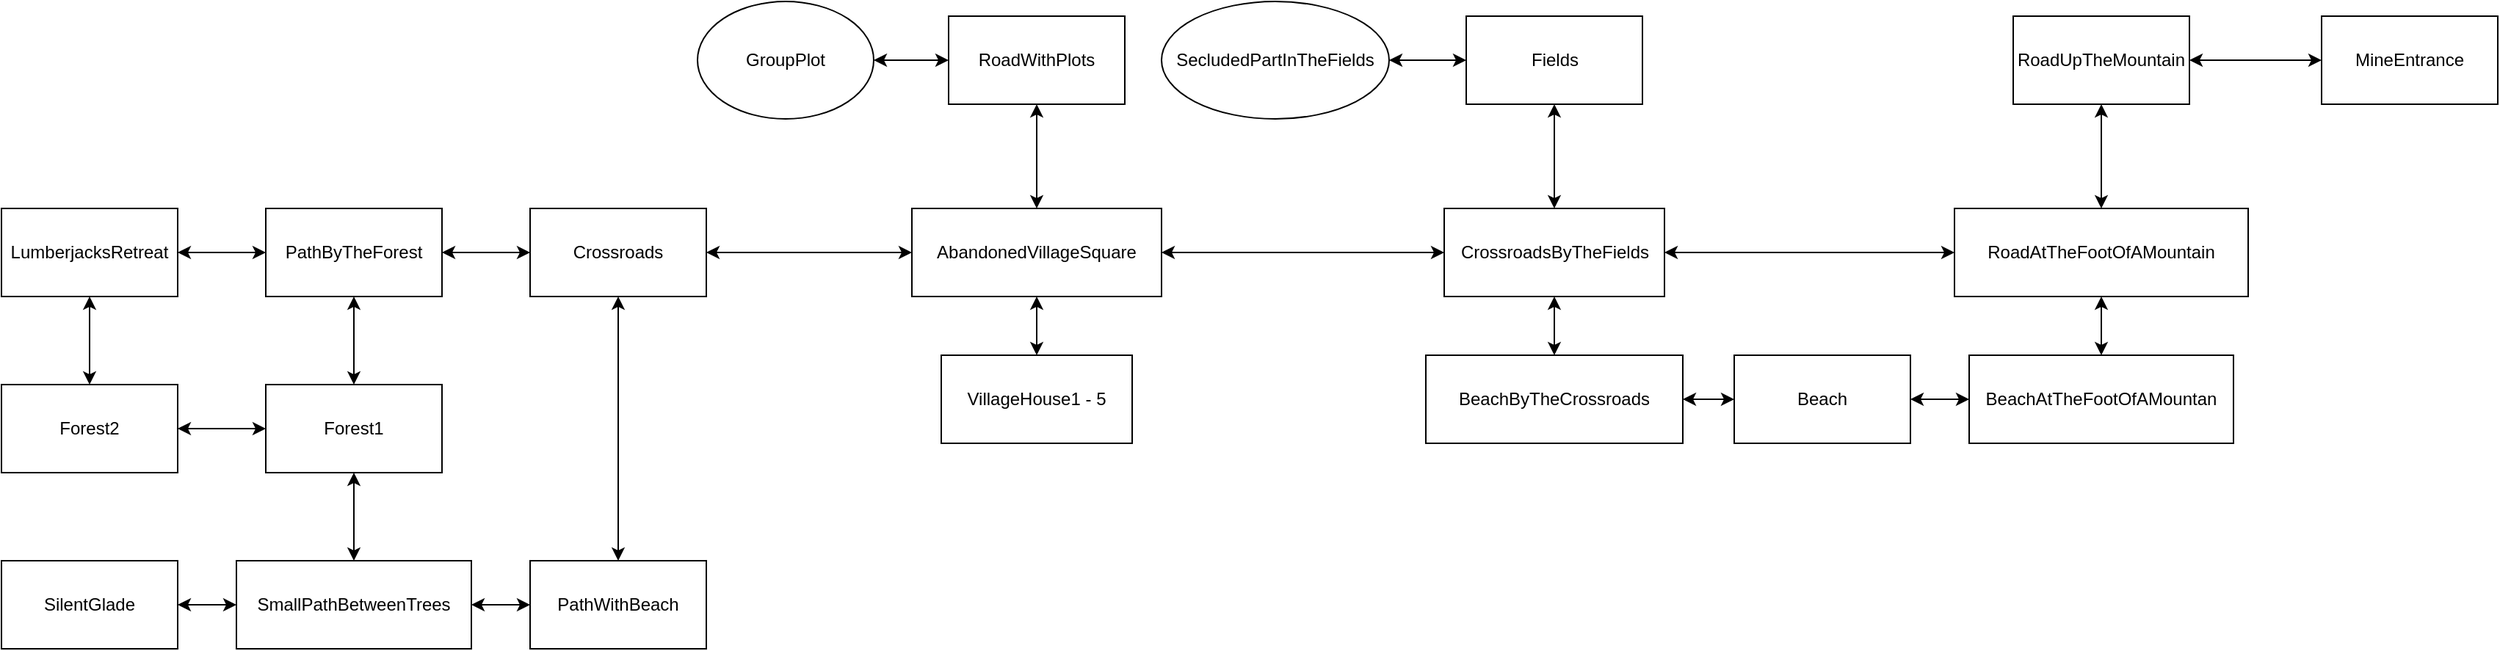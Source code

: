<mxfile version="20.8.20" type="github">
  <diagram name="Page-1" id="H2c29JP2JWiowa3AiWOg">
    <mxGraphModel dx="3217" dy="1280" grid="1" gridSize="10" guides="1" tooltips="1" connect="1" arrows="1" fold="1" page="1" pageScale="1" pageWidth="827" pageHeight="1169" math="0" shadow="0">
      <root>
        <mxCell id="0" />
        <mxCell id="1" parent="0" />
        <mxCell id="REdWLembcpuqLBjRhoRA-4" style="edgeStyle=orthogonalEdgeStyle;rounded=0;orthogonalLoop=1;jettySize=auto;html=1;startArrow=classic;startFill=1;" edge="1" parent="1" source="REdWLembcpuqLBjRhoRA-1" target="REdWLembcpuqLBjRhoRA-3">
          <mxGeometry relative="1" as="geometry" />
        </mxCell>
        <mxCell id="REdWLembcpuqLBjRhoRA-1" value="SilentGlade" style="rounded=0;whiteSpace=wrap;html=1;" vertex="1" parent="1">
          <mxGeometry x="-490" y="731" width="120" height="60" as="geometry" />
        </mxCell>
        <mxCell id="REdWLembcpuqLBjRhoRA-6" style="edgeStyle=orthogonalEdgeStyle;rounded=0;orthogonalLoop=1;jettySize=auto;html=1;startArrow=classic;startFill=1;" edge="1" parent="1" source="REdWLembcpuqLBjRhoRA-3" target="REdWLembcpuqLBjRhoRA-5">
          <mxGeometry relative="1" as="geometry" />
        </mxCell>
        <mxCell id="REdWLembcpuqLBjRhoRA-39" style="edgeStyle=orthogonalEdgeStyle;rounded=0;orthogonalLoop=1;jettySize=auto;html=1;startArrow=classic;startFill=1;" edge="1" parent="1" source="REdWLembcpuqLBjRhoRA-3" target="REdWLembcpuqLBjRhoRA-37">
          <mxGeometry relative="1" as="geometry" />
        </mxCell>
        <mxCell id="REdWLembcpuqLBjRhoRA-3" value="SmallPathBetweenTrees" style="rounded=0;whiteSpace=wrap;html=1;" vertex="1" parent="1">
          <mxGeometry x="-330" y="731" width="160" height="60" as="geometry" />
        </mxCell>
        <mxCell id="REdWLembcpuqLBjRhoRA-8" style="edgeStyle=orthogonalEdgeStyle;rounded=0;orthogonalLoop=1;jettySize=auto;html=1;startArrow=classic;startFill=1;" edge="1" parent="1" source="REdWLembcpuqLBjRhoRA-5" target="REdWLembcpuqLBjRhoRA-7">
          <mxGeometry relative="1" as="geometry" />
        </mxCell>
        <mxCell id="REdWLembcpuqLBjRhoRA-5" value="PathWithBeach" style="rounded=0;whiteSpace=wrap;html=1;" vertex="1" parent="1">
          <mxGeometry x="-130" y="731" width="120" height="60" as="geometry" />
        </mxCell>
        <mxCell id="REdWLembcpuqLBjRhoRA-10" style="edgeStyle=orthogonalEdgeStyle;rounded=0;orthogonalLoop=1;jettySize=auto;html=1;entryX=0;entryY=0.5;entryDx=0;entryDy=0;startArrow=classic;startFill=1;" edge="1" parent="1" source="REdWLembcpuqLBjRhoRA-7" target="REdWLembcpuqLBjRhoRA-9">
          <mxGeometry relative="1" as="geometry" />
        </mxCell>
        <mxCell id="REdWLembcpuqLBjRhoRA-7" value="Crossroads" style="rounded=0;whiteSpace=wrap;html=1;" vertex="1" parent="1">
          <mxGeometry x="-130" y="491" width="120" height="60" as="geometry" />
        </mxCell>
        <mxCell id="REdWLembcpuqLBjRhoRA-12" style="edgeStyle=orthogonalEdgeStyle;rounded=0;orthogonalLoop=1;jettySize=auto;html=1;startArrow=classic;startFill=1;" edge="1" parent="1" source="REdWLembcpuqLBjRhoRA-9" target="REdWLembcpuqLBjRhoRA-11">
          <mxGeometry relative="1" as="geometry" />
        </mxCell>
        <mxCell id="REdWLembcpuqLBjRhoRA-14" style="edgeStyle=orthogonalEdgeStyle;rounded=0;orthogonalLoop=1;jettySize=auto;html=1;startArrow=classic;startFill=1;" edge="1" parent="1" source="REdWLembcpuqLBjRhoRA-9" target="REdWLembcpuqLBjRhoRA-13">
          <mxGeometry relative="1" as="geometry" />
        </mxCell>
        <mxCell id="REdWLembcpuqLBjRhoRA-20" style="edgeStyle=orthogonalEdgeStyle;rounded=0;orthogonalLoop=1;jettySize=auto;html=1;startArrow=classic;startFill=1;" edge="1" parent="1" source="REdWLembcpuqLBjRhoRA-9" target="REdWLembcpuqLBjRhoRA-19">
          <mxGeometry relative="1" as="geometry" />
        </mxCell>
        <mxCell id="REdWLembcpuqLBjRhoRA-9" value="AbandonedVillageSquare" style="rounded=0;whiteSpace=wrap;html=1;" vertex="1" parent="1">
          <mxGeometry x="130" y="491" width="170" height="60" as="geometry" />
        </mxCell>
        <mxCell id="REdWLembcpuqLBjRhoRA-11" value="RoadWithPlots" style="rounded=0;whiteSpace=wrap;html=1;" vertex="1" parent="1">
          <mxGeometry x="155" y="360" width="120" height="60" as="geometry" />
        </mxCell>
        <mxCell id="REdWLembcpuqLBjRhoRA-16" style="edgeStyle=orthogonalEdgeStyle;rounded=0;orthogonalLoop=1;jettySize=auto;html=1;startArrow=classic;startFill=1;" edge="1" parent="1" source="REdWLembcpuqLBjRhoRA-13" target="REdWLembcpuqLBjRhoRA-15">
          <mxGeometry relative="1" as="geometry" />
        </mxCell>
        <mxCell id="REdWLembcpuqLBjRhoRA-13" value="CrossroadsByTheFields" style="rounded=0;whiteSpace=wrap;html=1;" vertex="1" parent="1">
          <mxGeometry x="492.5" y="491" width="150" height="60" as="geometry" />
        </mxCell>
        <mxCell id="REdWLembcpuqLBjRhoRA-29" style="edgeStyle=orthogonalEdgeStyle;rounded=0;orthogonalLoop=1;jettySize=auto;html=1;startArrow=classic;startFill=1;" edge="1" parent="1" source="REdWLembcpuqLBjRhoRA-15" target="REdWLembcpuqLBjRhoRA-27">
          <mxGeometry relative="1" as="geometry" />
        </mxCell>
        <mxCell id="REdWLembcpuqLBjRhoRA-15" value="BeachByTheCrossroads" style="rounded=0;whiteSpace=wrap;html=1;" vertex="1" parent="1">
          <mxGeometry x="480" y="591" width="175" height="60" as="geometry" />
        </mxCell>
        <mxCell id="REdWLembcpuqLBjRhoRA-18" style="edgeStyle=orthogonalEdgeStyle;rounded=0;orthogonalLoop=1;jettySize=auto;html=1;startArrow=classic;startFill=1;" edge="1" parent="1" source="REdWLembcpuqLBjRhoRA-17" target="REdWLembcpuqLBjRhoRA-11">
          <mxGeometry relative="1" as="geometry" />
        </mxCell>
        <mxCell id="REdWLembcpuqLBjRhoRA-17" value="GroupPlot" style="ellipse;whiteSpace=wrap;html=1;" vertex="1" parent="1">
          <mxGeometry x="-16" y="350" width="120" height="80" as="geometry" />
        </mxCell>
        <mxCell id="REdWLembcpuqLBjRhoRA-19" value="VillageHouse1 - 5" style="rounded=0;whiteSpace=wrap;html=1;" vertex="1" parent="1">
          <mxGeometry x="150" y="591" width="130" height="60" as="geometry" />
        </mxCell>
        <mxCell id="REdWLembcpuqLBjRhoRA-22" style="edgeStyle=orthogonalEdgeStyle;rounded=0;orthogonalLoop=1;jettySize=auto;html=1;startArrow=classic;startFill=1;" edge="1" parent="1" source="REdWLembcpuqLBjRhoRA-21" target="REdWLembcpuqLBjRhoRA-13">
          <mxGeometry relative="1" as="geometry" />
        </mxCell>
        <mxCell id="REdWLembcpuqLBjRhoRA-25" style="edgeStyle=orthogonalEdgeStyle;rounded=0;orthogonalLoop=1;jettySize=auto;html=1;startArrow=classic;startFill=1;" edge="1" parent="1" source="REdWLembcpuqLBjRhoRA-21" target="REdWLembcpuqLBjRhoRA-23">
          <mxGeometry relative="1" as="geometry" />
        </mxCell>
        <mxCell id="REdWLembcpuqLBjRhoRA-21" value="Fields" style="rounded=0;whiteSpace=wrap;html=1;" vertex="1" parent="1">
          <mxGeometry x="507.5" y="360" width="120" height="60" as="geometry" />
        </mxCell>
        <mxCell id="REdWLembcpuqLBjRhoRA-23" value="SecludedPartInTheFields" style="ellipse;whiteSpace=wrap;html=1;" vertex="1" parent="1">
          <mxGeometry x="300" y="350" width="155" height="80" as="geometry" />
        </mxCell>
        <mxCell id="REdWLembcpuqLBjRhoRA-32" style="edgeStyle=orthogonalEdgeStyle;rounded=0;orthogonalLoop=1;jettySize=auto;html=1;startArrow=classic;startFill=1;" edge="1" parent="1" source="REdWLembcpuqLBjRhoRA-26" target="REdWLembcpuqLBjRhoRA-13">
          <mxGeometry relative="1" as="geometry" />
        </mxCell>
        <mxCell id="REdWLembcpuqLBjRhoRA-35" style="edgeStyle=orthogonalEdgeStyle;rounded=0;orthogonalLoop=1;jettySize=auto;html=1;startArrow=classic;startFill=1;" edge="1" parent="1" source="REdWLembcpuqLBjRhoRA-26" target="REdWLembcpuqLBjRhoRA-33">
          <mxGeometry relative="1" as="geometry" />
        </mxCell>
        <mxCell id="REdWLembcpuqLBjRhoRA-26" value="RoadAtTheFootOfAMountain" style="rounded=0;whiteSpace=wrap;html=1;" vertex="1" parent="1">
          <mxGeometry x="840" y="491" width="200" height="60" as="geometry" />
        </mxCell>
        <mxCell id="REdWLembcpuqLBjRhoRA-30" style="edgeStyle=orthogonalEdgeStyle;rounded=0;orthogonalLoop=1;jettySize=auto;html=1;startArrow=classic;startFill=1;" edge="1" parent="1" source="REdWLembcpuqLBjRhoRA-27" target="REdWLembcpuqLBjRhoRA-28">
          <mxGeometry relative="1" as="geometry" />
        </mxCell>
        <mxCell id="REdWLembcpuqLBjRhoRA-27" value="Beach" style="rounded=0;whiteSpace=wrap;html=1;" vertex="1" parent="1">
          <mxGeometry x="690" y="591" width="120" height="60" as="geometry" />
        </mxCell>
        <mxCell id="REdWLembcpuqLBjRhoRA-31" style="edgeStyle=orthogonalEdgeStyle;rounded=0;orthogonalLoop=1;jettySize=auto;html=1;startArrow=classic;startFill=1;" edge="1" parent="1" source="REdWLembcpuqLBjRhoRA-28" target="REdWLembcpuqLBjRhoRA-26">
          <mxGeometry relative="1" as="geometry" />
        </mxCell>
        <mxCell id="REdWLembcpuqLBjRhoRA-28" value="BeachAtTheFootOfAMountan" style="rounded=0;whiteSpace=wrap;html=1;" vertex="1" parent="1">
          <mxGeometry x="850" y="591" width="180" height="60" as="geometry" />
        </mxCell>
        <mxCell id="REdWLembcpuqLBjRhoRA-36" style="edgeStyle=orthogonalEdgeStyle;rounded=0;orthogonalLoop=1;jettySize=auto;html=1;startArrow=classic;startFill=1;" edge="1" parent="1" source="REdWLembcpuqLBjRhoRA-33" target="REdWLembcpuqLBjRhoRA-34">
          <mxGeometry relative="1" as="geometry" />
        </mxCell>
        <mxCell id="REdWLembcpuqLBjRhoRA-33" value="RoadUpTheMountain" style="rounded=0;whiteSpace=wrap;html=1;" vertex="1" parent="1">
          <mxGeometry x="880" y="360" width="120" height="60" as="geometry" />
        </mxCell>
        <mxCell id="REdWLembcpuqLBjRhoRA-34" value="MineEntrance" style="rounded=0;whiteSpace=wrap;html=1;" vertex="1" parent="1">
          <mxGeometry x="1090" y="360" width="120" height="60" as="geometry" />
        </mxCell>
        <mxCell id="REdWLembcpuqLBjRhoRA-40" style="edgeStyle=orthogonalEdgeStyle;rounded=0;orthogonalLoop=1;jettySize=auto;html=1;startArrow=classic;startFill=1;" edge="1" parent="1" source="REdWLembcpuqLBjRhoRA-37" target="REdWLembcpuqLBjRhoRA-38">
          <mxGeometry relative="1" as="geometry" />
        </mxCell>
        <mxCell id="REdWLembcpuqLBjRhoRA-43" style="edgeStyle=orthogonalEdgeStyle;rounded=0;orthogonalLoop=1;jettySize=auto;html=1;startArrow=classic;startFill=1;" edge="1" parent="1" source="REdWLembcpuqLBjRhoRA-37" target="REdWLembcpuqLBjRhoRA-42">
          <mxGeometry relative="1" as="geometry" />
        </mxCell>
        <mxCell id="REdWLembcpuqLBjRhoRA-37" value="Forest1" style="rounded=0;whiteSpace=wrap;html=1;" vertex="1" parent="1">
          <mxGeometry x="-310" y="611" width="120" height="60" as="geometry" />
        </mxCell>
        <mxCell id="REdWLembcpuqLBjRhoRA-45" style="edgeStyle=orthogonalEdgeStyle;rounded=0;orthogonalLoop=1;jettySize=auto;html=1;startArrow=classic;startFill=1;" edge="1" parent="1" source="REdWLembcpuqLBjRhoRA-38" target="REdWLembcpuqLBjRhoRA-7">
          <mxGeometry relative="1" as="geometry" />
        </mxCell>
        <mxCell id="REdWLembcpuqLBjRhoRA-46" style="edgeStyle=orthogonalEdgeStyle;rounded=0;orthogonalLoop=1;jettySize=auto;html=1;startArrow=classic;startFill=1;" edge="1" parent="1" source="REdWLembcpuqLBjRhoRA-38" target="REdWLembcpuqLBjRhoRA-41">
          <mxGeometry relative="1" as="geometry" />
        </mxCell>
        <mxCell id="REdWLembcpuqLBjRhoRA-38" value="PathByTheForest" style="rounded=0;whiteSpace=wrap;html=1;" vertex="1" parent="1">
          <mxGeometry x="-310" y="491" width="120" height="60" as="geometry" />
        </mxCell>
        <mxCell id="REdWLembcpuqLBjRhoRA-41" value="LumberjacksRetreat" style="rounded=0;whiteSpace=wrap;html=1;" vertex="1" parent="1">
          <mxGeometry x="-490" y="491" width="120" height="60" as="geometry" />
        </mxCell>
        <mxCell id="REdWLembcpuqLBjRhoRA-44" style="edgeStyle=orthogonalEdgeStyle;rounded=0;orthogonalLoop=1;jettySize=auto;html=1;startArrow=classic;startFill=1;" edge="1" parent="1" source="REdWLembcpuqLBjRhoRA-42" target="REdWLembcpuqLBjRhoRA-41">
          <mxGeometry relative="1" as="geometry" />
        </mxCell>
        <mxCell id="REdWLembcpuqLBjRhoRA-42" value="Forest2" style="rounded=0;whiteSpace=wrap;html=1;" vertex="1" parent="1">
          <mxGeometry x="-490" y="611" width="120" height="60" as="geometry" />
        </mxCell>
      </root>
    </mxGraphModel>
  </diagram>
</mxfile>

